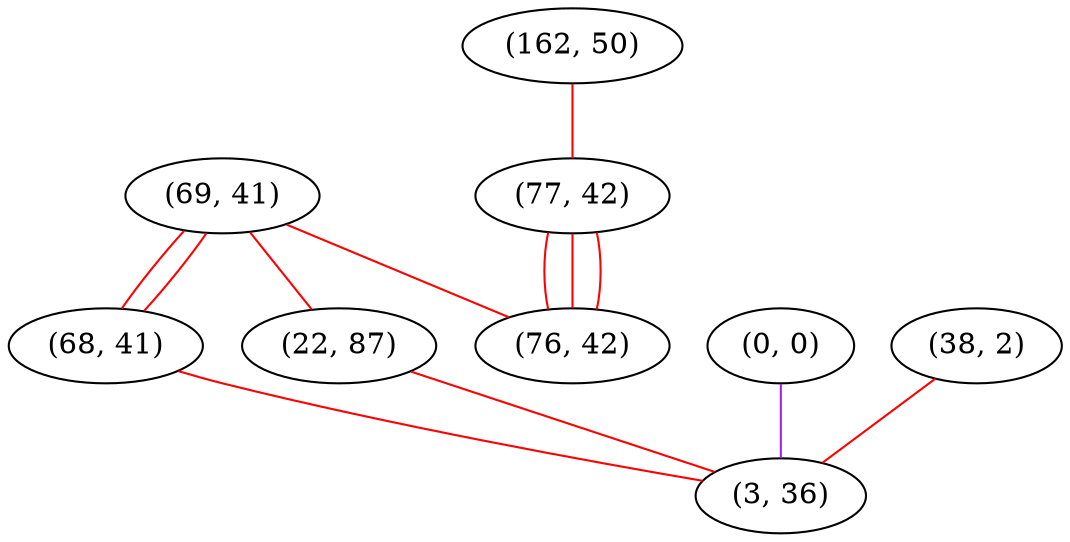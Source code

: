 graph "" {
"(69, 41)";
"(0, 0)";
"(68, 41)";
"(162, 50)";
"(77, 42)";
"(38, 2)";
"(76, 42)";
"(22, 87)";
"(3, 36)";
"(69, 41)" -- "(68, 41)"  [color=red, key=0, weight=1];
"(69, 41)" -- "(68, 41)"  [color=red, key=1, weight=1];
"(69, 41)" -- "(22, 87)"  [color=red, key=0, weight=1];
"(69, 41)" -- "(76, 42)"  [color=red, key=0, weight=1];
"(0, 0)" -- "(3, 36)"  [color=purple, key=0, weight=4];
"(68, 41)" -- "(3, 36)"  [color=red, key=0, weight=1];
"(162, 50)" -- "(77, 42)"  [color=red, key=0, weight=1];
"(77, 42)" -- "(76, 42)"  [color=red, key=0, weight=1];
"(77, 42)" -- "(76, 42)"  [color=red, key=1, weight=1];
"(77, 42)" -- "(76, 42)"  [color=red, key=2, weight=1];
"(38, 2)" -- "(3, 36)"  [color=red, key=0, weight=1];
"(22, 87)" -- "(3, 36)"  [color=red, key=0, weight=1];
}
